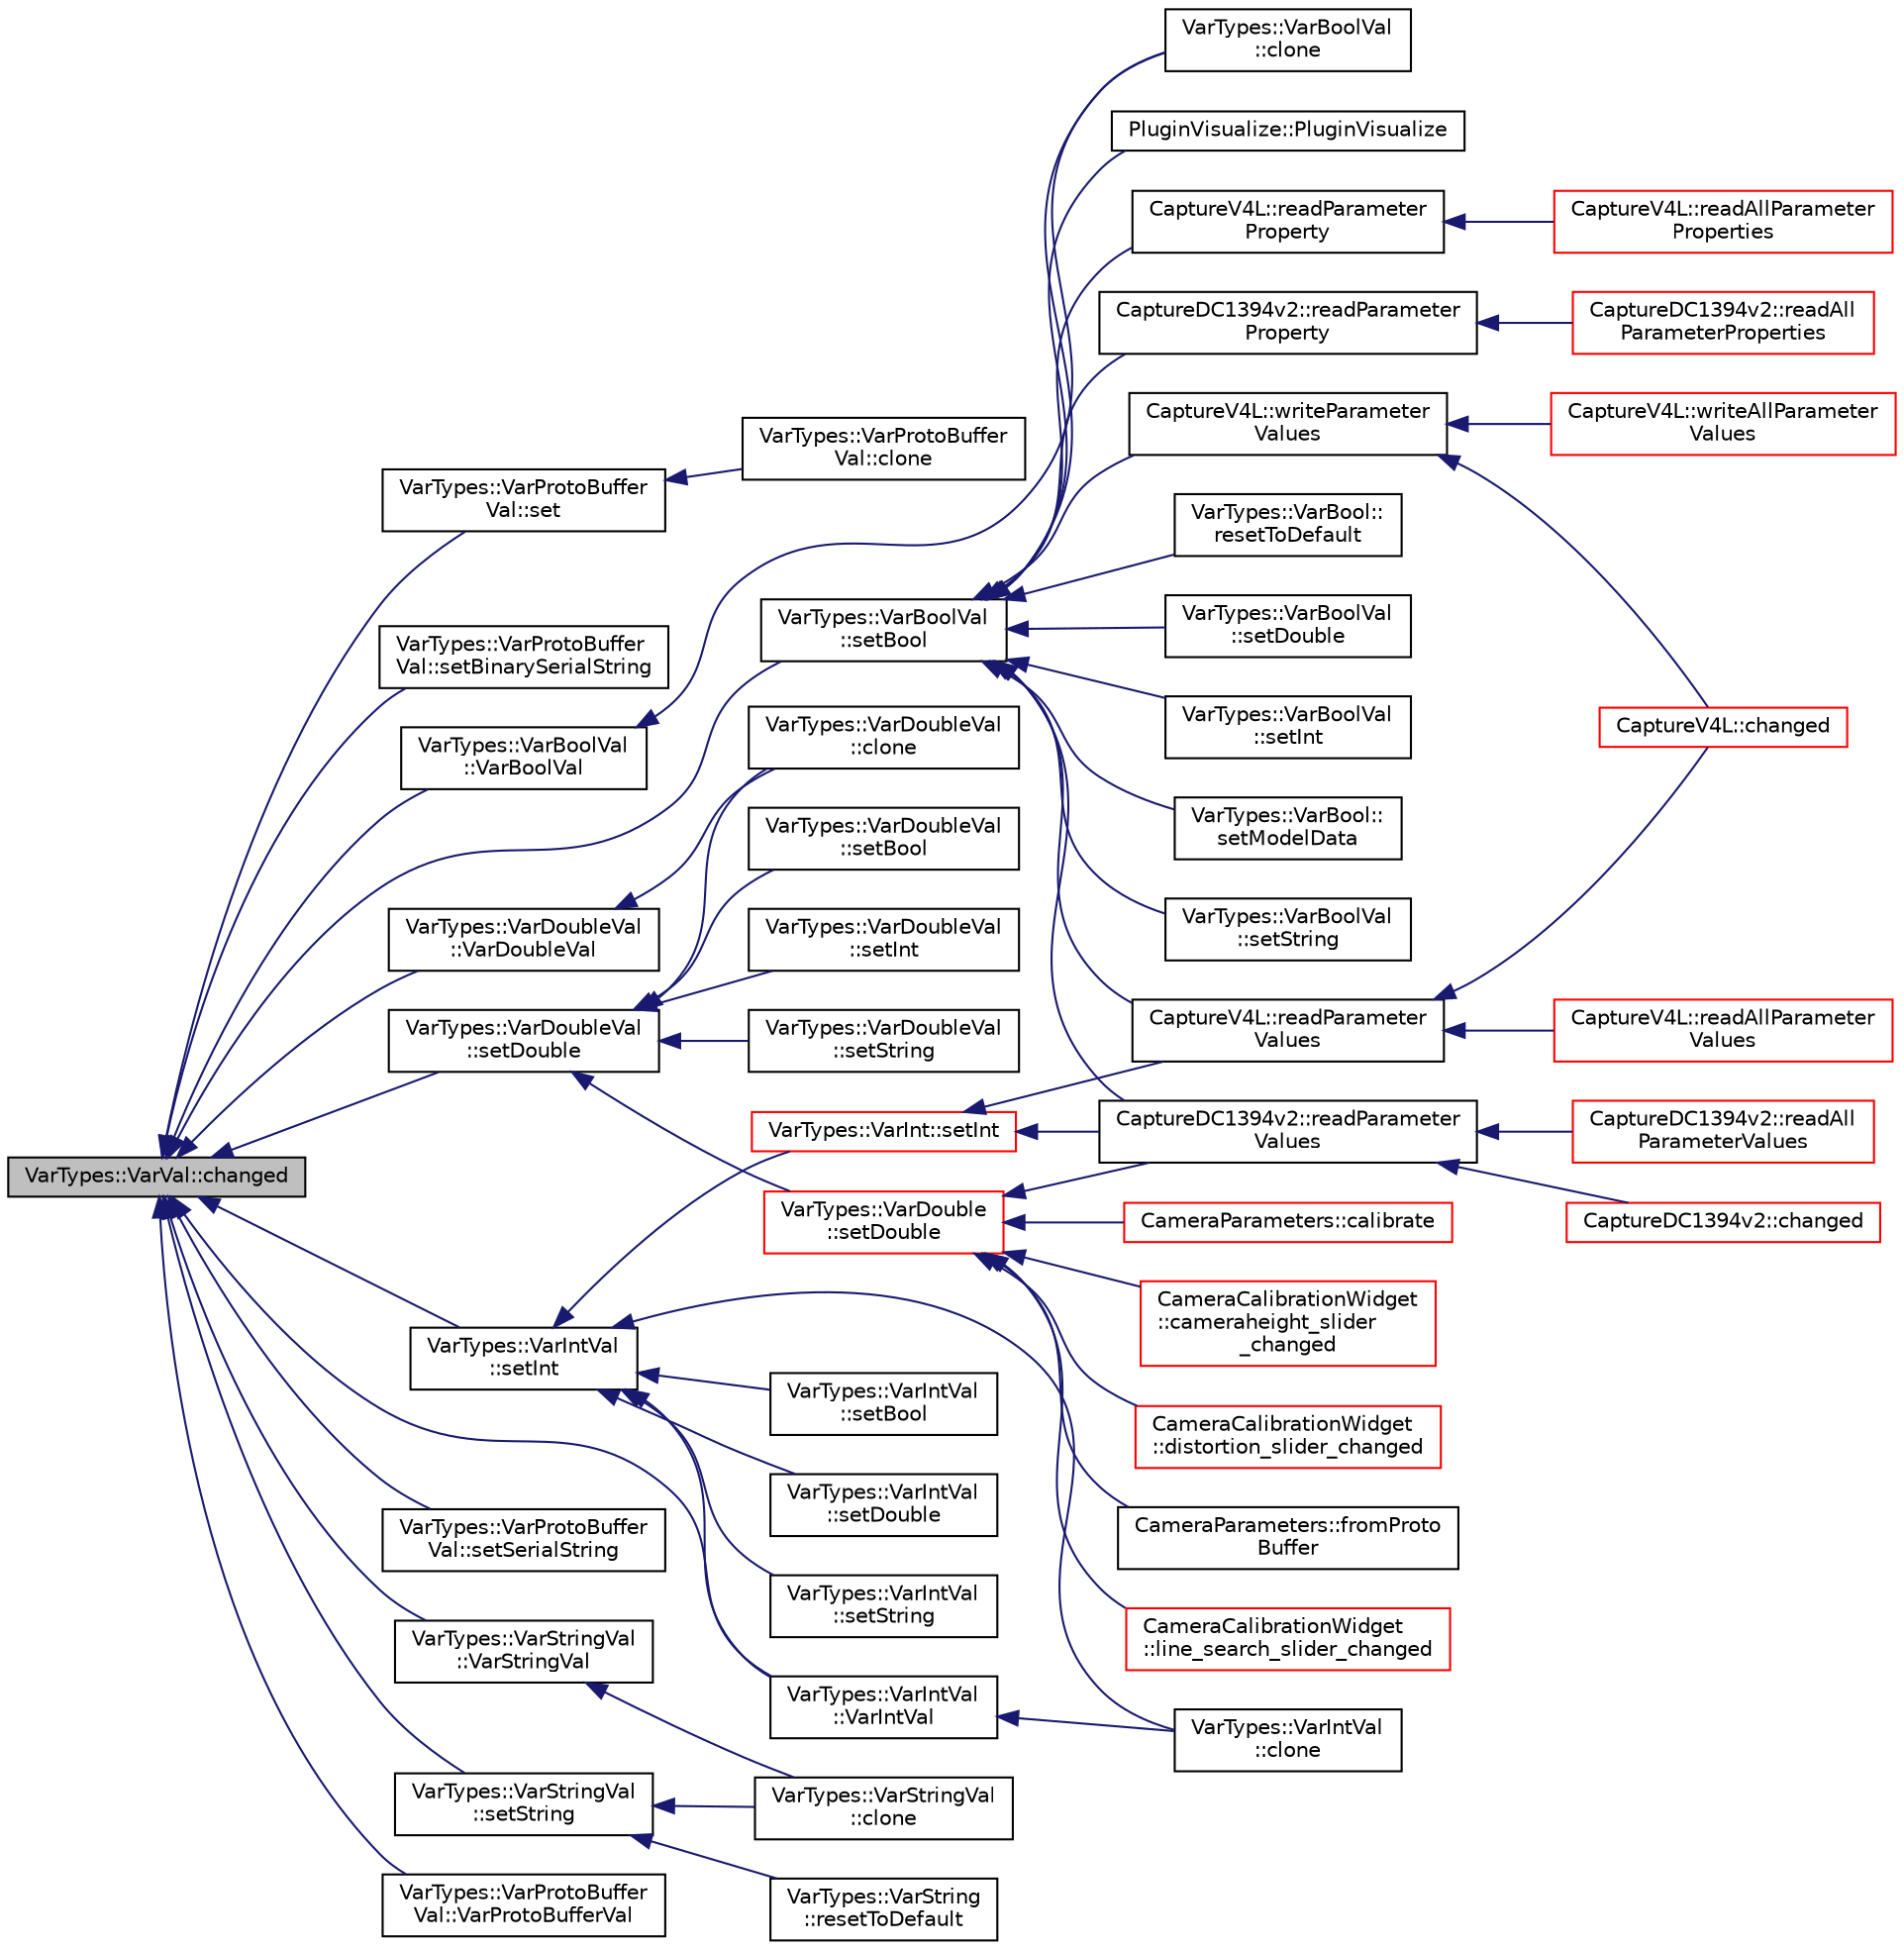 digraph "VarTypes::VarVal::changed"
{
 // INTERACTIVE_SVG=YES
  edge [fontname="Helvetica",fontsize="10",labelfontname="Helvetica",labelfontsize="10"];
  node [fontname="Helvetica",fontsize="10",shape=record];
  rankdir="LR";
  Node1 [label="VarTypes::VarVal::changed",height=0.2,width=0.4,color="black", fillcolor="grey75", style="filled", fontcolor="black"];
  Node1 -> Node2 [dir="back",color="midnightblue",fontsize="10",style="solid",fontname="Helvetica"];
  Node2 [label="VarTypes::VarProtoBuffer\lVal::set",height=0.2,width=0.4,color="black", fillcolor="white", style="filled",URL="$da/d1d/class_var_types_1_1_var_proto_buffer_val.html#a0d4fb18785b487bda510c4dea5070818"];
  Node2 -> Node3 [dir="back",color="midnightblue",fontsize="10",style="solid",fontname="Helvetica"];
  Node3 [label="VarTypes::VarProtoBuffer\lVal::clone",height=0.2,width=0.4,color="black", fillcolor="white", style="filled",URL="$da/d1d/class_var_types_1_1_var_proto_buffer_val.html#a00993989cd8f2b2d8474e4948aa5789a"];
  Node1 -> Node4 [dir="back",color="midnightblue",fontsize="10",style="solid",fontname="Helvetica"];
  Node4 [label="VarTypes::VarProtoBuffer\lVal::setBinarySerialString",height=0.2,width=0.4,color="black", fillcolor="white", style="filled",URL="$da/d1d/class_var_types_1_1_var_proto_buffer_val.html#a50b922fea2a74d8b2bd8437e281b2342"];
  Node1 -> Node5 [dir="back",color="midnightblue",fontsize="10",style="solid",fontname="Helvetica"];
  Node5 [label="VarTypes::VarBoolVal\l::setBool",height=0.2,width=0.4,color="black", fillcolor="white", style="filled",URL="$d8/d0a/class_var_types_1_1_var_bool_val.html#aeaa06deb73172b73f7cc861bcb436d36",tooltip="set this to a particular boolean value "];
  Node5 -> Node6 [dir="back",color="midnightblue",fontsize="10",style="solid",fontname="Helvetica"];
  Node6 [label="VarTypes::VarBoolVal\l::clone",height=0.2,width=0.4,color="black", fillcolor="white", style="filled",URL="$d8/d0a/class_var_types_1_1_var_bool_val.html#a90fdadf6a693c6574c8c8f8d6fdb8b28"];
  Node5 -> Node7 [dir="back",color="midnightblue",fontsize="10",style="solid",fontname="Helvetica"];
  Node7 [label="PluginVisualize::PluginVisualize",height=0.2,width=0.4,color="black", fillcolor="white", style="filled",URL="$db/d09/class_plugin_visualize.html#ae1cd93f3af695d5a111b860c301abfe2"];
  Node5 -> Node8 [dir="back",color="midnightblue",fontsize="10",style="solid",fontname="Helvetica"];
  Node8 [label="CaptureV4L::readParameter\lProperty",height=0.2,width=0.4,color="black", fillcolor="white", style="filled",URL="$d8/d36/class_capture_v4_l.html#a6e5bbb2219f75bb0e1efa54611a82a3d"];
  Node8 -> Node9 [dir="back",color="midnightblue",fontsize="10",style="solid",fontname="Helvetica"];
  Node9 [label="CaptureV4L::readAllParameter\lProperties",height=0.2,width=0.4,color="red", fillcolor="white", style="filled",URL="$d8/d36/class_capture_v4_l.html#a4cbafb341ff4c87805d098868be36982"];
  Node5 -> Node10 [dir="back",color="midnightblue",fontsize="10",style="solid",fontname="Helvetica"];
  Node10 [label="CaptureDC1394v2::readParameter\lProperty",height=0.2,width=0.4,color="black", fillcolor="white", style="filled",URL="$d9/db2/class_capture_d_c1394v2.html#afb7ded75362a0269c5d7f837671d84a3"];
  Node10 -> Node11 [dir="back",color="midnightblue",fontsize="10",style="solid",fontname="Helvetica"];
  Node11 [label="CaptureDC1394v2::readAll\lParameterProperties",height=0.2,width=0.4,color="red", fillcolor="white", style="filled",URL="$d9/db2/class_capture_d_c1394v2.html#a5e9f11c4c9ad3e9d218845ea79669227"];
  Node5 -> Node12 [dir="back",color="midnightblue",fontsize="10",style="solid",fontname="Helvetica"];
  Node12 [label="CaptureV4L::readParameter\lValues",height=0.2,width=0.4,color="black", fillcolor="white", style="filled",URL="$d8/d36/class_capture_v4_l.html#a446168ca5f7a66eb96d7da1b095e9875"];
  Node12 -> Node13 [dir="back",color="midnightblue",fontsize="10",style="solid",fontname="Helvetica"];
  Node13 [label="CaptureV4L::changed",height=0.2,width=0.4,color="red", fillcolor="white", style="filled",URL="$d8/d36/class_capture_v4_l.html#a9033ff464396574cc37c5a6a75e81d1e"];
  Node12 -> Node14 [dir="back",color="midnightblue",fontsize="10",style="solid",fontname="Helvetica"];
  Node14 [label="CaptureV4L::readAllParameter\lValues",height=0.2,width=0.4,color="red", fillcolor="white", style="filled",URL="$d8/d36/class_capture_v4_l.html#ac58d2fa318d01e96767a5275fb770ae1"];
  Node5 -> Node15 [dir="back",color="midnightblue",fontsize="10",style="solid",fontname="Helvetica"];
  Node15 [label="CaptureDC1394v2::readParameter\lValues",height=0.2,width=0.4,color="black", fillcolor="white", style="filled",URL="$d9/db2/class_capture_d_c1394v2.html#ad393401efc2065c27cd094d1e44e38e6"];
  Node15 -> Node16 [dir="back",color="midnightblue",fontsize="10",style="solid",fontname="Helvetica"];
  Node16 [label="CaptureDC1394v2::changed",height=0.2,width=0.4,color="red", fillcolor="white", style="filled",URL="$d9/db2/class_capture_d_c1394v2.html#a6d69748c8c223923dd7b19e0fd126a36"];
  Node15 -> Node17 [dir="back",color="midnightblue",fontsize="10",style="solid",fontname="Helvetica"];
  Node17 [label="CaptureDC1394v2::readAll\lParameterValues",height=0.2,width=0.4,color="red", fillcolor="white", style="filled",URL="$d9/db2/class_capture_d_c1394v2.html#ab7938b9ad29338d70c4770fa1155cd8d"];
  Node5 -> Node18 [dir="back",color="midnightblue",fontsize="10",style="solid",fontname="Helvetica"];
  Node18 [label="VarTypes::VarBool::\lresetToDefault",height=0.2,width=0.4,color="black", fillcolor="white", style="filled",URL="$dc/da5/class_var_types_1_1_var_bool.html#a8cafa53e3cbbc6114c11a13d9756663f"];
  Node5 -> Node19 [dir="back",color="midnightblue",fontsize="10",style="solid",fontname="Helvetica"];
  Node19 [label="VarTypes::VarBoolVal\l::setDouble",height=0.2,width=0.4,color="black", fillcolor="white", style="filled",URL="$d8/d0a/class_var_types_1_1_var_bool_val.html#a2d2ef7d79925b456dc0731dba90723d7",tooltip="will set this to true if the value is 1.0 or false otherwise "];
  Node5 -> Node20 [dir="back",color="midnightblue",fontsize="10",style="solid",fontname="Helvetica"];
  Node20 [label="VarTypes::VarBoolVal\l::setInt",height=0.2,width=0.4,color="black", fillcolor="white", style="filled",URL="$d8/d0a/class_var_types_1_1_var_bool_val.html#a8ef69d39119d51bcbde2b6cc6b5b3b29",tooltip="will set this to true if the value is 1 or false otherwise "];
  Node5 -> Node21 [dir="back",color="midnightblue",fontsize="10",style="solid",fontname="Helvetica"];
  Node21 [label="VarTypes::VarBool::\lsetModelData",height=0.2,width=0.4,color="black", fillcolor="white", style="filled",URL="$dc/da5/class_var_types_1_1_var_bool.html#ab7994f1fabedd536987f392cd509df5c"];
  Node5 -> Node22 [dir="back",color="midnightblue",fontsize="10",style="solid",fontname="Helvetica"];
  Node22 [label="VarTypes::VarBoolVal\l::setString",height=0.2,width=0.4,color="black", fillcolor="white", style="filled",URL="$d8/d0a/class_var_types_1_1_var_bool_val.html#a2fdcec3bdf37c3d8360aaa0d8e12b074",tooltip="will set this to true if the string is \"true\" or false otherwise "];
  Node5 -> Node23 [dir="back",color="midnightblue",fontsize="10",style="solid",fontname="Helvetica"];
  Node23 [label="CaptureV4L::writeParameter\lValues",height=0.2,width=0.4,color="black", fillcolor="white", style="filled",URL="$d8/d36/class_capture_v4_l.html#aef5391cb6afe25e055a0366db18a6dff"];
  Node23 -> Node13 [dir="back",color="midnightblue",fontsize="10",style="solid",fontname="Helvetica"];
  Node23 -> Node24 [dir="back",color="midnightblue",fontsize="10",style="solid",fontname="Helvetica"];
  Node24 [label="CaptureV4L::writeAllParameter\lValues",height=0.2,width=0.4,color="red", fillcolor="white", style="filled",URL="$d8/d36/class_capture_v4_l.html#a89c750c07c34b351e90f3777d59b8c32"];
  Node1 -> Node25 [dir="back",color="midnightblue",fontsize="10",style="solid",fontname="Helvetica"];
  Node25 [label="VarTypes::VarDoubleVal\l::setDouble",height=0.2,width=0.4,color="black", fillcolor="white", style="filled",URL="$db/d0f/class_var_types_1_1_var_double_val.html#a41f7c4dcd1e9da7c77dedab26352b3c5",tooltip="set the value of this node to val. "];
  Node25 -> Node26 [dir="back",color="midnightblue",fontsize="10",style="solid",fontname="Helvetica"];
  Node26 [label="VarTypes::VarDoubleVal\l::clone",height=0.2,width=0.4,color="black", fillcolor="white", style="filled",URL="$db/d0f/class_var_types_1_1_var_double_val.html#a427b7fc143308d145120cf544456c97f"];
  Node25 -> Node27 [dir="back",color="midnightblue",fontsize="10",style="solid",fontname="Helvetica"];
  Node27 [label="VarTypes::VarDoubleVal\l::setBool",height=0.2,width=0.4,color="black", fillcolor="white", style="filled",URL="$db/d0f/class_var_types_1_1_var_double_val.html#a02b7db4841d7f03cfe5ec32dd571c598"];
  Node25 -> Node28 [dir="back",color="midnightblue",fontsize="10",style="solid",fontname="Helvetica"];
  Node28 [label="VarTypes::VarDouble\l::setDouble",height=0.2,width=0.4,color="red", fillcolor="white", style="filled",URL="$d6/de9/class_var_types_1_1_var_double.html#a7ab84dad58686acfe6a22332f8475960",tooltip="set the value of this node to val. "];
  Node28 -> Node29 [dir="back",color="midnightblue",fontsize="10",style="solid",fontname="Helvetica"];
  Node29 [label="CameraParameters::calibrate",height=0.2,width=0.4,color="red", fillcolor="white", style="filled",URL="$d7/df2/class_camera_parameters.html#a28286392a58b959438648e150d1b83b9"];
  Node28 -> Node30 [dir="back",color="midnightblue",fontsize="10",style="solid",fontname="Helvetica"];
  Node30 [label="CameraCalibrationWidget\l::cameraheight_slider\l_changed",height=0.2,width=0.4,color="red", fillcolor="white", style="filled",URL="$dd/dc1/class_camera_calibration_widget.html#aa4bbb4e47b1cf8f3714e82828c7609f4"];
  Node28 -> Node31 [dir="back",color="midnightblue",fontsize="10",style="solid",fontname="Helvetica"];
  Node31 [label="CameraCalibrationWidget\l::distortion_slider_changed",height=0.2,width=0.4,color="red", fillcolor="white", style="filled",URL="$dd/dc1/class_camera_calibration_widget.html#a003ff96284019239422c3912d406215a"];
  Node28 -> Node32 [dir="back",color="midnightblue",fontsize="10",style="solid",fontname="Helvetica"];
  Node32 [label="CameraParameters::fromProto\lBuffer",height=0.2,width=0.4,color="black", fillcolor="white", style="filled",URL="$d7/df2/class_camera_parameters.html#a6ed09cbee73efc04596baff5cd4a9a8a"];
  Node28 -> Node33 [dir="back",color="midnightblue",fontsize="10",style="solid",fontname="Helvetica"];
  Node33 [label="CameraCalibrationWidget\l::line_search_slider_changed",height=0.2,width=0.4,color="red", fillcolor="white", style="filled",URL="$dd/dc1/class_camera_calibration_widget.html#a2f432484f8c5dbb50060d9b561dd1115"];
  Node28 -> Node15 [dir="back",color="midnightblue",fontsize="10",style="solid",fontname="Helvetica"];
  Node25 -> Node34 [dir="back",color="midnightblue",fontsize="10",style="solid",fontname="Helvetica"];
  Node34 [label="VarTypes::VarDoubleVal\l::setInt",height=0.2,width=0.4,color="black", fillcolor="white", style="filled",URL="$db/d0f/class_var_types_1_1_var_double_val.html#a68f43a9cfa07622e7ca82c6b595a0b6b"];
  Node25 -> Node35 [dir="back",color="midnightblue",fontsize="10",style="solid",fontname="Helvetica"];
  Node35 [label="VarTypes::VarDoubleVal\l::setString",height=0.2,width=0.4,color="black", fillcolor="white", style="filled",URL="$db/d0f/class_var_types_1_1_var_double_val.html#a49cb4d91b7adf8ce755639ac02b3a531"];
  Node1 -> Node36 [dir="back",color="midnightblue",fontsize="10",style="solid",fontname="Helvetica"];
  Node36 [label="VarTypes::VarIntVal\l::setInt",height=0.2,width=0.4,color="black", fillcolor="white", style="filled",URL="$d4/dc9/class_var_types_1_1_var_int_val.html#afb8369e30c59a1004735828a7a528059",tooltip="set the value of this node to val. "];
  Node36 -> Node37 [dir="back",color="midnightblue",fontsize="10",style="solid",fontname="Helvetica"];
  Node37 [label="VarTypes::VarIntVal\l::clone",height=0.2,width=0.4,color="black", fillcolor="white", style="filled",URL="$d4/dc9/class_var_types_1_1_var_int_val.html#aa4f07f009b970856e61143a717f8eb78"];
  Node36 -> Node38 [dir="back",color="midnightblue",fontsize="10",style="solid",fontname="Helvetica"];
  Node38 [label="VarTypes::VarIntVal\l::setBool",height=0.2,width=0.4,color="black", fillcolor="white", style="filled",URL="$d4/dc9/class_var_types_1_1_var_int_val.html#acf91eec7ea4464b9d0a7a69d33ea5245"];
  Node36 -> Node39 [dir="back",color="midnightblue",fontsize="10",style="solid",fontname="Helvetica"];
  Node39 [label="VarTypes::VarIntVal\l::setDouble",height=0.2,width=0.4,color="black", fillcolor="white", style="filled",URL="$d4/dc9/class_var_types_1_1_var_int_val.html#acf94950a3b013ff4c9007e4701be4b04"];
  Node36 -> Node40 [dir="back",color="midnightblue",fontsize="10",style="solid",fontname="Helvetica"];
  Node40 [label="VarTypes::VarInt::setInt",height=0.2,width=0.4,color="red", fillcolor="white", style="filled",URL="$d0/d6c/class_var_types_1_1_var_int.html#ab67d1a6bef3cd0fef96836dafdb60dca",tooltip="set the value of this node to val. "];
  Node40 -> Node12 [dir="back",color="midnightblue",fontsize="10",style="solid",fontname="Helvetica"];
  Node40 -> Node15 [dir="back",color="midnightblue",fontsize="10",style="solid",fontname="Helvetica"];
  Node36 -> Node41 [dir="back",color="midnightblue",fontsize="10",style="solid",fontname="Helvetica"];
  Node41 [label="VarTypes::VarIntVal\l::setString",height=0.2,width=0.4,color="black", fillcolor="white", style="filled",URL="$d4/dc9/class_var_types_1_1_var_int_val.html#a50d9e3bd0e22e2938e298ed197fb70af"];
  Node36 -> Node42 [dir="back",color="midnightblue",fontsize="10",style="solid",fontname="Helvetica"];
  Node42 [label="VarTypes::VarIntVal\l::VarIntVal",height=0.2,width=0.4,color="black", fillcolor="white", style="filled",URL="$d4/dc9/class_var_types_1_1_var_int_val.html#ac3e5260e60aec72aa82eefe9bcc9097f"];
  Node42 -> Node37 [dir="back",color="midnightblue",fontsize="10",style="solid",fontname="Helvetica"];
  Node1 -> Node43 [dir="back",color="midnightblue",fontsize="10",style="solid",fontname="Helvetica"];
  Node43 [label="VarTypes::VarProtoBuffer\lVal::setSerialString",height=0.2,width=0.4,color="black", fillcolor="white", style="filled",URL="$da/d1d/class_var_types_1_1_var_proto_buffer_val.html#a3c911635a4cbe0bdc8626954cd89a99c"];
  Node1 -> Node44 [dir="back",color="midnightblue",fontsize="10",style="solid",fontname="Helvetica"];
  Node44 [label="VarTypes::VarStringVal\l::setString",height=0.2,width=0.4,color="black", fillcolor="white", style="filled",URL="$db/d2f/class_var_types_1_1_var_string_val.html#a9d19c6278201f6d6a7d130dfda610ba4"];
  Node44 -> Node45 [dir="back",color="midnightblue",fontsize="10",style="solid",fontname="Helvetica"];
  Node45 [label="VarTypes::VarStringVal\l::clone",height=0.2,width=0.4,color="black", fillcolor="white", style="filled",URL="$db/d2f/class_var_types_1_1_var_string_val.html#a868fa6365ac014eadd61410c8c48c20e"];
  Node44 -> Node46 [dir="back",color="midnightblue",fontsize="10",style="solid",fontname="Helvetica"];
  Node46 [label="VarTypes::VarString\l::resetToDefault",height=0.2,width=0.4,color="black", fillcolor="white", style="filled",URL="$d5/deb/class_var_types_1_1_var_string.html#aac485192d44c6e85e6af0de2825fab5a"];
  Node1 -> Node47 [dir="back",color="midnightblue",fontsize="10",style="solid",fontname="Helvetica"];
  Node47 [label="VarTypes::VarBoolVal\l::VarBoolVal",height=0.2,width=0.4,color="black", fillcolor="white", style="filled",URL="$d8/d0a/class_var_types_1_1_var_bool_val.html#acada011a6cb7e62c321301333d379fea"];
  Node47 -> Node6 [dir="back",color="midnightblue",fontsize="10",style="solid",fontname="Helvetica"];
  Node1 -> Node48 [dir="back",color="midnightblue",fontsize="10",style="solid",fontname="Helvetica"];
  Node48 [label="VarTypes::VarDoubleVal\l::VarDoubleVal",height=0.2,width=0.4,color="black", fillcolor="white", style="filled",URL="$db/d0f/class_var_types_1_1_var_double_val.html#a44108af16805795f2a9666b3ad5104eb"];
  Node48 -> Node26 [dir="back",color="midnightblue",fontsize="10",style="solid",fontname="Helvetica"];
  Node1 -> Node42 [dir="back",color="midnightblue",fontsize="10",style="solid",fontname="Helvetica"];
  Node1 -> Node49 [dir="back",color="midnightblue",fontsize="10",style="solid",fontname="Helvetica"];
  Node49 [label="VarTypes::VarProtoBuffer\lVal::VarProtoBufferVal",height=0.2,width=0.4,color="black", fillcolor="white", style="filled",URL="$da/d1d/class_var_types_1_1_var_proto_buffer_val.html#aacc660bea123777e2db1282a1669f411"];
  Node1 -> Node50 [dir="back",color="midnightblue",fontsize="10",style="solid",fontname="Helvetica"];
  Node50 [label="VarTypes::VarStringVal\l::VarStringVal",height=0.2,width=0.4,color="black", fillcolor="white", style="filled",URL="$db/d2f/class_var_types_1_1_var_string_val.html#a86e08954f226531ed8991d4f636f74a0"];
  Node50 -> Node45 [dir="back",color="midnightblue",fontsize="10",style="solid",fontname="Helvetica"];
}
